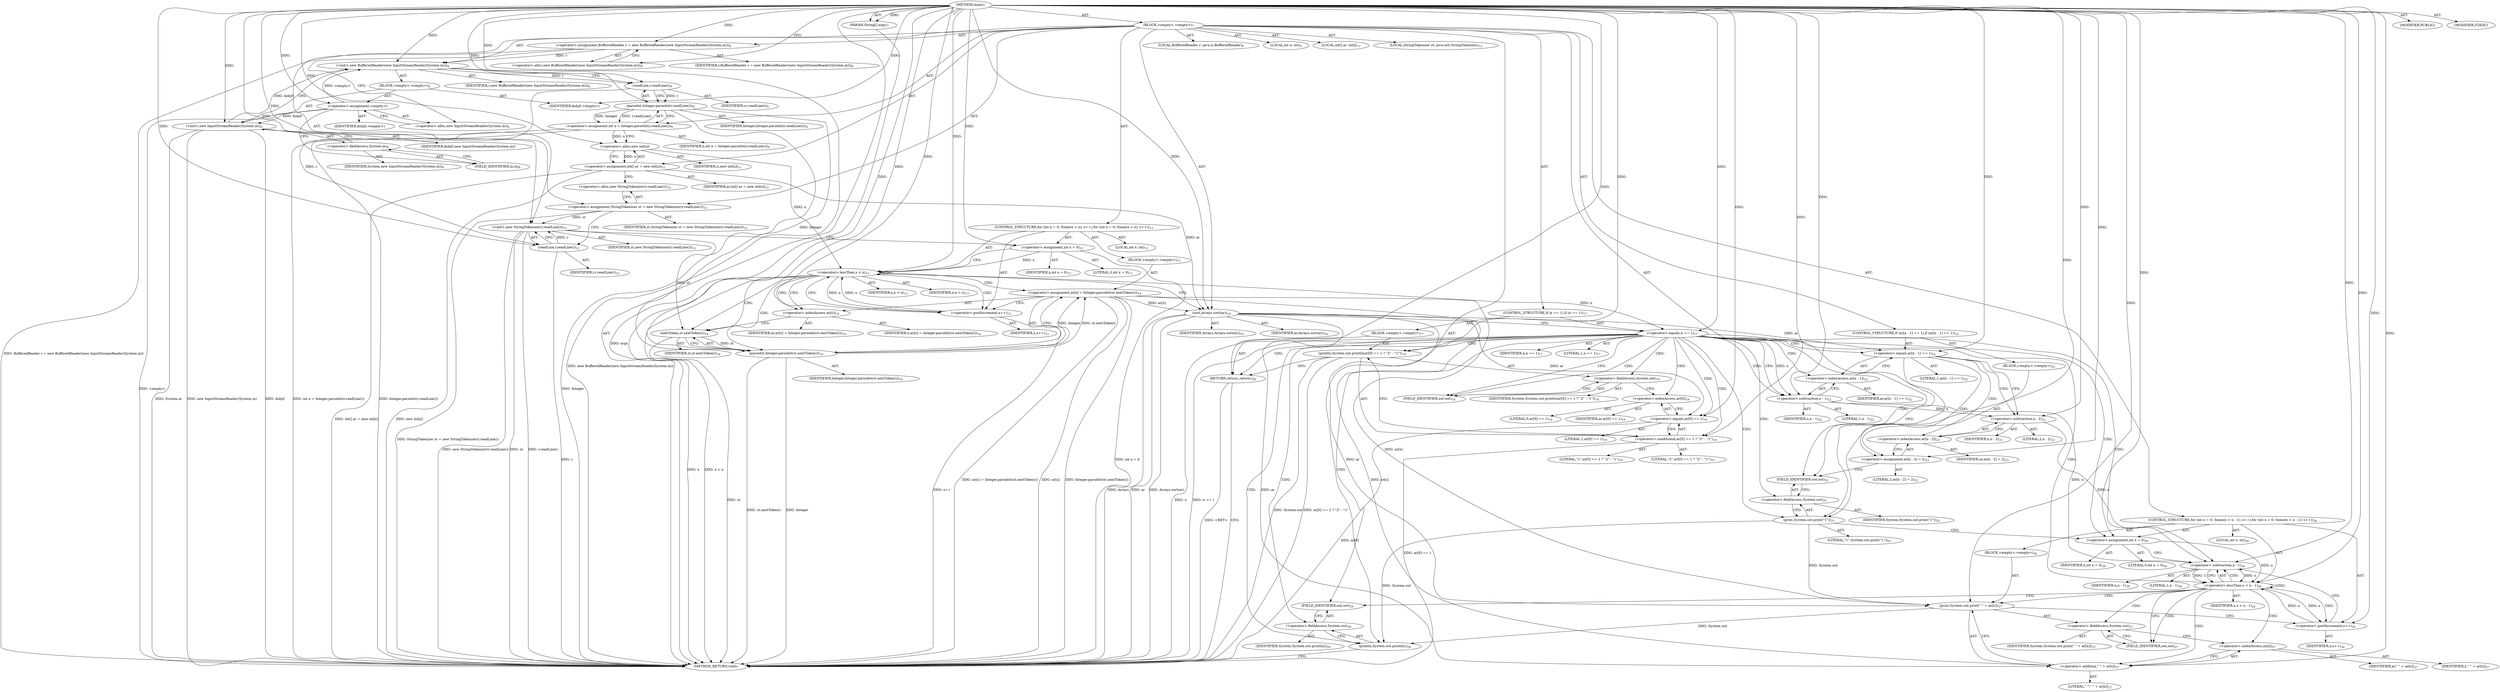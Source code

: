 digraph "main" {  
"21" [label = <(METHOD,main)<SUB>7</SUB>> ]
"22" [label = <(PARAM,String[] args)<SUB>7</SUB>> ]
"23" [label = <(BLOCK,&lt;empty&gt;,&lt;empty&gt;)<SUB>7</SUB>> ]
"4" [label = <(LOCAL,BufferedReader r: java.io.BufferedReader)<SUB>8</SUB>> ]
"24" [label = <(&lt;operator&gt;.assignment,BufferedReader r = new BufferedReader(new InputStreamReader(System.in)))<SUB>8</SUB>> ]
"25" [label = <(IDENTIFIER,r,BufferedReader r = new BufferedReader(new InputStreamReader(System.in)))<SUB>8</SUB>> ]
"26" [label = <(&lt;operator&gt;.alloc,new BufferedReader(new InputStreamReader(System.in)))<SUB>8</SUB>> ]
"27" [label = <(&lt;init&gt;,new BufferedReader(new InputStreamReader(System.in)))<SUB>8</SUB>> ]
"3" [label = <(IDENTIFIER,r,new BufferedReader(new InputStreamReader(System.in)))<SUB>8</SUB>> ]
"28" [label = <(BLOCK,&lt;empty&gt;,&lt;empty&gt;)<SUB>8</SUB>> ]
"29" [label = <(&lt;operator&gt;.assignment,&lt;empty&gt;)> ]
"30" [label = <(IDENTIFIER,$obj0,&lt;empty&gt;)> ]
"31" [label = <(&lt;operator&gt;.alloc,new InputStreamReader(System.in))<SUB>8</SUB>> ]
"32" [label = <(&lt;init&gt;,new InputStreamReader(System.in))<SUB>8</SUB>> ]
"33" [label = <(IDENTIFIER,$obj0,new InputStreamReader(System.in))> ]
"34" [label = <(&lt;operator&gt;.fieldAccess,System.in)<SUB>8</SUB>> ]
"35" [label = <(IDENTIFIER,System,new InputStreamReader(System.in))<SUB>8</SUB>> ]
"36" [label = <(FIELD_IDENTIFIER,in,in)<SUB>8</SUB>> ]
"37" [label = <(IDENTIFIER,$obj0,&lt;empty&gt;)> ]
"38" [label = <(LOCAL,int n: int)<SUB>9</SUB>> ]
"39" [label = <(&lt;operator&gt;.assignment,int n = Integer.parseInt(r.readLine()))<SUB>9</SUB>> ]
"40" [label = <(IDENTIFIER,n,int n = Integer.parseInt(r.readLine()))<SUB>9</SUB>> ]
"41" [label = <(parseInt,Integer.parseInt(r.readLine()))<SUB>9</SUB>> ]
"42" [label = <(IDENTIFIER,Integer,Integer.parseInt(r.readLine()))<SUB>9</SUB>> ]
"43" [label = <(readLine,r.readLine())<SUB>9</SUB>> ]
"44" [label = <(IDENTIFIER,r,r.readLine())<SUB>9</SUB>> ]
"45" [label = <(LOCAL,int[] ar: int[])<SUB>11</SUB>> ]
"46" [label = <(&lt;operator&gt;.assignment,int[] ar = new int[n])<SUB>11</SUB>> ]
"47" [label = <(IDENTIFIER,ar,int[] ar = new int[n])<SUB>11</SUB>> ]
"48" [label = <(&lt;operator&gt;.alloc,new int[n])> ]
"49" [label = <(IDENTIFIER,n,new int[n])<SUB>11</SUB>> ]
"6" [label = <(LOCAL,StringTokenizer st: java.util.StringTokenizer)<SUB>12</SUB>> ]
"50" [label = <(&lt;operator&gt;.assignment,StringTokenizer st = new StringTokenizer(r.readLine()))<SUB>12</SUB>> ]
"51" [label = <(IDENTIFIER,st,StringTokenizer st = new StringTokenizer(r.readLine()))<SUB>12</SUB>> ]
"52" [label = <(&lt;operator&gt;.alloc,new StringTokenizer(r.readLine()))<SUB>12</SUB>> ]
"53" [label = <(&lt;init&gt;,new StringTokenizer(r.readLine()))<SUB>12</SUB>> ]
"5" [label = <(IDENTIFIER,st,new StringTokenizer(r.readLine()))<SUB>12</SUB>> ]
"54" [label = <(readLine,r.readLine())<SUB>12</SUB>> ]
"55" [label = <(IDENTIFIER,r,r.readLine())<SUB>12</SUB>> ]
"56" [label = <(CONTROL_STRUCTURE,for (int x = 0; Some(x &lt; n); x++),for (int x = 0; Some(x &lt; n); x++))<SUB>13</SUB>> ]
"57" [label = <(LOCAL,int x: int)<SUB>13</SUB>> ]
"58" [label = <(&lt;operator&gt;.assignment,int x = 0)<SUB>13</SUB>> ]
"59" [label = <(IDENTIFIER,x,int x = 0)<SUB>13</SUB>> ]
"60" [label = <(LITERAL,0,int x = 0)<SUB>13</SUB>> ]
"61" [label = <(&lt;operator&gt;.lessThan,x &lt; n)<SUB>13</SUB>> ]
"62" [label = <(IDENTIFIER,x,x &lt; n)<SUB>13</SUB>> ]
"63" [label = <(IDENTIFIER,n,x &lt; n)<SUB>13</SUB>> ]
"64" [label = <(&lt;operator&gt;.postIncrement,x++)<SUB>13</SUB>> ]
"65" [label = <(IDENTIFIER,x,x++)<SUB>13</SUB>> ]
"66" [label = <(BLOCK,&lt;empty&gt;,&lt;empty&gt;)<SUB>13</SUB>> ]
"67" [label = <(&lt;operator&gt;.assignment,ar[x] = Integer.parseInt(st.nextToken()))<SUB>14</SUB>> ]
"68" [label = <(&lt;operator&gt;.indexAccess,ar[x])<SUB>14</SUB>> ]
"69" [label = <(IDENTIFIER,ar,ar[x] = Integer.parseInt(st.nextToken()))<SUB>14</SUB>> ]
"70" [label = <(IDENTIFIER,x,ar[x] = Integer.parseInt(st.nextToken()))<SUB>14</SUB>> ]
"71" [label = <(parseInt,Integer.parseInt(st.nextToken()))<SUB>14</SUB>> ]
"72" [label = <(IDENTIFIER,Integer,Integer.parseInt(st.nextToken()))<SUB>14</SUB>> ]
"73" [label = <(nextToken,st.nextToken())<SUB>14</SUB>> ]
"74" [label = <(IDENTIFIER,st,st.nextToken())<SUB>14</SUB>> ]
"75" [label = <(sort,Arrays.sort(ar))<SUB>16</SUB>> ]
"76" [label = <(IDENTIFIER,Arrays,Arrays.sort(ar))<SUB>16</SUB>> ]
"77" [label = <(IDENTIFIER,ar,Arrays.sort(ar))<SUB>16</SUB>> ]
"78" [label = <(CONTROL_STRUCTURE,if (n == 1),if (n == 1))<SUB>17</SUB>> ]
"79" [label = <(&lt;operator&gt;.equals,n == 1)<SUB>17</SUB>> ]
"80" [label = <(IDENTIFIER,n,n == 1)<SUB>17</SUB>> ]
"81" [label = <(LITERAL,1,n == 1)<SUB>17</SUB>> ]
"82" [label = <(BLOCK,&lt;empty&gt;,&lt;empty&gt;)<SUB>17</SUB>> ]
"83" [label = <(println,System.out.println(ar[0] == 1 ? &quot;2&quot; : &quot;1&quot;))<SUB>19</SUB>> ]
"84" [label = <(&lt;operator&gt;.fieldAccess,System.out)<SUB>19</SUB>> ]
"85" [label = <(IDENTIFIER,System,System.out.println(ar[0] == 1 ? &quot;2&quot; : &quot;1&quot;))<SUB>19</SUB>> ]
"86" [label = <(FIELD_IDENTIFIER,out,out)<SUB>19</SUB>> ]
"87" [label = <(&lt;operator&gt;.conditional,ar[0] == 1 ? &quot;2&quot; : &quot;1&quot;)<SUB>19</SUB>> ]
"88" [label = <(&lt;operator&gt;.equals,ar[0] == 1)<SUB>19</SUB>> ]
"89" [label = <(&lt;operator&gt;.indexAccess,ar[0])<SUB>19</SUB>> ]
"90" [label = <(IDENTIFIER,ar,ar[0] == 1)<SUB>19</SUB>> ]
"91" [label = <(LITERAL,0,ar[0] == 1)<SUB>19</SUB>> ]
"92" [label = <(LITERAL,1,ar[0] == 1)<SUB>19</SUB>> ]
"93" [label = <(LITERAL,&quot;2&quot;,ar[0] == 1 ? &quot;2&quot; : &quot;1&quot;)<SUB>19</SUB>> ]
"94" [label = <(LITERAL,&quot;1&quot;,ar[0] == 1 ? &quot;2&quot; : &quot;1&quot;)<SUB>19</SUB>> ]
"95" [label = <(RETURN,return;,return;)<SUB>20</SUB>> ]
"96" [label = <(CONTROL_STRUCTURE,if (ar[n - 1] == 1),if (ar[n - 1] == 1))<SUB>22</SUB>> ]
"97" [label = <(&lt;operator&gt;.equals,ar[n - 1] == 1)<SUB>22</SUB>> ]
"98" [label = <(&lt;operator&gt;.indexAccess,ar[n - 1])<SUB>22</SUB>> ]
"99" [label = <(IDENTIFIER,ar,ar[n - 1] == 1)<SUB>22</SUB>> ]
"100" [label = <(&lt;operator&gt;.subtraction,n - 1)<SUB>22</SUB>> ]
"101" [label = <(IDENTIFIER,n,n - 1)<SUB>22</SUB>> ]
"102" [label = <(LITERAL,1,n - 1)<SUB>22</SUB>> ]
"103" [label = <(LITERAL,1,ar[n - 1] == 1)<SUB>22</SUB>> ]
"104" [label = <(BLOCK,&lt;empty&gt;,&lt;empty&gt;)<SUB>22</SUB>> ]
"105" [label = <(&lt;operator&gt;.assignment,ar[n - 2] = 2)<SUB>23</SUB>> ]
"106" [label = <(&lt;operator&gt;.indexAccess,ar[n - 2])<SUB>23</SUB>> ]
"107" [label = <(IDENTIFIER,ar,ar[n - 2] = 2)<SUB>23</SUB>> ]
"108" [label = <(&lt;operator&gt;.subtraction,n - 2)<SUB>23</SUB>> ]
"109" [label = <(IDENTIFIER,n,n - 2)<SUB>23</SUB>> ]
"110" [label = <(LITERAL,2,n - 2)<SUB>23</SUB>> ]
"111" [label = <(LITERAL,2,ar[n - 2] = 2)<SUB>23</SUB>> ]
"112" [label = <(print,System.out.print(&quot;1&quot;))<SUB>25</SUB>> ]
"113" [label = <(&lt;operator&gt;.fieldAccess,System.out)<SUB>25</SUB>> ]
"114" [label = <(IDENTIFIER,System,System.out.print(&quot;1&quot;))<SUB>25</SUB>> ]
"115" [label = <(FIELD_IDENTIFIER,out,out)<SUB>25</SUB>> ]
"116" [label = <(LITERAL,&quot;1&quot;,System.out.print(&quot;1&quot;))<SUB>25</SUB>> ]
"117" [label = <(CONTROL_STRUCTURE,for (int x = 0; Some(x &lt; n - 1); x++),for (int x = 0; Some(x &lt; n - 1); x++))<SUB>26</SUB>> ]
"118" [label = <(LOCAL,int x: int)<SUB>26</SUB>> ]
"119" [label = <(&lt;operator&gt;.assignment,int x = 0)<SUB>26</SUB>> ]
"120" [label = <(IDENTIFIER,x,int x = 0)<SUB>26</SUB>> ]
"121" [label = <(LITERAL,0,int x = 0)<SUB>26</SUB>> ]
"122" [label = <(&lt;operator&gt;.lessThan,x &lt; n - 1)<SUB>26</SUB>> ]
"123" [label = <(IDENTIFIER,x,x &lt; n - 1)<SUB>26</SUB>> ]
"124" [label = <(&lt;operator&gt;.subtraction,n - 1)<SUB>26</SUB>> ]
"125" [label = <(IDENTIFIER,n,n - 1)<SUB>26</SUB>> ]
"126" [label = <(LITERAL,1,n - 1)<SUB>26</SUB>> ]
"127" [label = <(&lt;operator&gt;.postIncrement,x++)<SUB>26</SUB>> ]
"128" [label = <(IDENTIFIER,x,x++)<SUB>26</SUB>> ]
"129" [label = <(BLOCK,&lt;empty&gt;,&lt;empty&gt;)<SUB>26</SUB>> ]
"130" [label = <(print,System.out.print(&quot; &quot; + ar[x]))<SUB>27</SUB>> ]
"131" [label = <(&lt;operator&gt;.fieldAccess,System.out)<SUB>27</SUB>> ]
"132" [label = <(IDENTIFIER,System,System.out.print(&quot; &quot; + ar[x]))<SUB>27</SUB>> ]
"133" [label = <(FIELD_IDENTIFIER,out,out)<SUB>27</SUB>> ]
"134" [label = <(&lt;operator&gt;.addition,&quot; &quot; + ar[x])<SUB>27</SUB>> ]
"135" [label = <(LITERAL,&quot; &quot;,&quot; &quot; + ar[x])<SUB>27</SUB>> ]
"136" [label = <(&lt;operator&gt;.indexAccess,ar[x])<SUB>27</SUB>> ]
"137" [label = <(IDENTIFIER,ar,&quot; &quot; + ar[x])<SUB>27</SUB>> ]
"138" [label = <(IDENTIFIER,x,&quot; &quot; + ar[x])<SUB>27</SUB>> ]
"139" [label = <(println,System.out.println())<SUB>29</SUB>> ]
"140" [label = <(&lt;operator&gt;.fieldAccess,System.out)<SUB>29</SUB>> ]
"141" [label = <(IDENTIFIER,System,System.out.println())<SUB>29</SUB>> ]
"142" [label = <(FIELD_IDENTIFIER,out,out)<SUB>29</SUB>> ]
"143" [label = <(MODIFIER,PUBLIC)> ]
"144" [label = <(MODIFIER,STATIC)> ]
"145" [label = <(METHOD_RETURN,void)<SUB>7</SUB>> ]
  "21" -> "22"  [ label = "AST: "] 
  "21" -> "23"  [ label = "AST: "] 
  "21" -> "143"  [ label = "AST: "] 
  "21" -> "144"  [ label = "AST: "] 
  "21" -> "145"  [ label = "AST: "] 
  "23" -> "4"  [ label = "AST: "] 
  "23" -> "24"  [ label = "AST: "] 
  "23" -> "27"  [ label = "AST: "] 
  "23" -> "38"  [ label = "AST: "] 
  "23" -> "39"  [ label = "AST: "] 
  "23" -> "45"  [ label = "AST: "] 
  "23" -> "46"  [ label = "AST: "] 
  "23" -> "6"  [ label = "AST: "] 
  "23" -> "50"  [ label = "AST: "] 
  "23" -> "53"  [ label = "AST: "] 
  "23" -> "56"  [ label = "AST: "] 
  "23" -> "75"  [ label = "AST: "] 
  "23" -> "78"  [ label = "AST: "] 
  "23" -> "96"  [ label = "AST: "] 
  "23" -> "112"  [ label = "AST: "] 
  "23" -> "117"  [ label = "AST: "] 
  "23" -> "139"  [ label = "AST: "] 
  "24" -> "25"  [ label = "AST: "] 
  "24" -> "26"  [ label = "AST: "] 
  "27" -> "3"  [ label = "AST: "] 
  "27" -> "28"  [ label = "AST: "] 
  "28" -> "29"  [ label = "AST: "] 
  "28" -> "32"  [ label = "AST: "] 
  "28" -> "37"  [ label = "AST: "] 
  "29" -> "30"  [ label = "AST: "] 
  "29" -> "31"  [ label = "AST: "] 
  "32" -> "33"  [ label = "AST: "] 
  "32" -> "34"  [ label = "AST: "] 
  "34" -> "35"  [ label = "AST: "] 
  "34" -> "36"  [ label = "AST: "] 
  "39" -> "40"  [ label = "AST: "] 
  "39" -> "41"  [ label = "AST: "] 
  "41" -> "42"  [ label = "AST: "] 
  "41" -> "43"  [ label = "AST: "] 
  "43" -> "44"  [ label = "AST: "] 
  "46" -> "47"  [ label = "AST: "] 
  "46" -> "48"  [ label = "AST: "] 
  "48" -> "49"  [ label = "AST: "] 
  "50" -> "51"  [ label = "AST: "] 
  "50" -> "52"  [ label = "AST: "] 
  "53" -> "5"  [ label = "AST: "] 
  "53" -> "54"  [ label = "AST: "] 
  "54" -> "55"  [ label = "AST: "] 
  "56" -> "57"  [ label = "AST: "] 
  "56" -> "58"  [ label = "AST: "] 
  "56" -> "61"  [ label = "AST: "] 
  "56" -> "64"  [ label = "AST: "] 
  "56" -> "66"  [ label = "AST: "] 
  "58" -> "59"  [ label = "AST: "] 
  "58" -> "60"  [ label = "AST: "] 
  "61" -> "62"  [ label = "AST: "] 
  "61" -> "63"  [ label = "AST: "] 
  "64" -> "65"  [ label = "AST: "] 
  "66" -> "67"  [ label = "AST: "] 
  "67" -> "68"  [ label = "AST: "] 
  "67" -> "71"  [ label = "AST: "] 
  "68" -> "69"  [ label = "AST: "] 
  "68" -> "70"  [ label = "AST: "] 
  "71" -> "72"  [ label = "AST: "] 
  "71" -> "73"  [ label = "AST: "] 
  "73" -> "74"  [ label = "AST: "] 
  "75" -> "76"  [ label = "AST: "] 
  "75" -> "77"  [ label = "AST: "] 
  "78" -> "79"  [ label = "AST: "] 
  "78" -> "82"  [ label = "AST: "] 
  "79" -> "80"  [ label = "AST: "] 
  "79" -> "81"  [ label = "AST: "] 
  "82" -> "83"  [ label = "AST: "] 
  "82" -> "95"  [ label = "AST: "] 
  "83" -> "84"  [ label = "AST: "] 
  "83" -> "87"  [ label = "AST: "] 
  "84" -> "85"  [ label = "AST: "] 
  "84" -> "86"  [ label = "AST: "] 
  "87" -> "88"  [ label = "AST: "] 
  "87" -> "93"  [ label = "AST: "] 
  "87" -> "94"  [ label = "AST: "] 
  "88" -> "89"  [ label = "AST: "] 
  "88" -> "92"  [ label = "AST: "] 
  "89" -> "90"  [ label = "AST: "] 
  "89" -> "91"  [ label = "AST: "] 
  "96" -> "97"  [ label = "AST: "] 
  "96" -> "104"  [ label = "AST: "] 
  "97" -> "98"  [ label = "AST: "] 
  "97" -> "103"  [ label = "AST: "] 
  "98" -> "99"  [ label = "AST: "] 
  "98" -> "100"  [ label = "AST: "] 
  "100" -> "101"  [ label = "AST: "] 
  "100" -> "102"  [ label = "AST: "] 
  "104" -> "105"  [ label = "AST: "] 
  "105" -> "106"  [ label = "AST: "] 
  "105" -> "111"  [ label = "AST: "] 
  "106" -> "107"  [ label = "AST: "] 
  "106" -> "108"  [ label = "AST: "] 
  "108" -> "109"  [ label = "AST: "] 
  "108" -> "110"  [ label = "AST: "] 
  "112" -> "113"  [ label = "AST: "] 
  "112" -> "116"  [ label = "AST: "] 
  "113" -> "114"  [ label = "AST: "] 
  "113" -> "115"  [ label = "AST: "] 
  "117" -> "118"  [ label = "AST: "] 
  "117" -> "119"  [ label = "AST: "] 
  "117" -> "122"  [ label = "AST: "] 
  "117" -> "127"  [ label = "AST: "] 
  "117" -> "129"  [ label = "AST: "] 
  "119" -> "120"  [ label = "AST: "] 
  "119" -> "121"  [ label = "AST: "] 
  "122" -> "123"  [ label = "AST: "] 
  "122" -> "124"  [ label = "AST: "] 
  "124" -> "125"  [ label = "AST: "] 
  "124" -> "126"  [ label = "AST: "] 
  "127" -> "128"  [ label = "AST: "] 
  "129" -> "130"  [ label = "AST: "] 
  "130" -> "131"  [ label = "AST: "] 
  "130" -> "134"  [ label = "AST: "] 
  "131" -> "132"  [ label = "AST: "] 
  "131" -> "133"  [ label = "AST: "] 
  "134" -> "135"  [ label = "AST: "] 
  "134" -> "136"  [ label = "AST: "] 
  "136" -> "137"  [ label = "AST: "] 
  "136" -> "138"  [ label = "AST: "] 
  "139" -> "140"  [ label = "AST: "] 
  "140" -> "141"  [ label = "AST: "] 
  "140" -> "142"  [ label = "AST: "] 
  "24" -> "31"  [ label = "CFG: "] 
  "27" -> "43"  [ label = "CFG: "] 
  "39" -> "48"  [ label = "CFG: "] 
  "46" -> "52"  [ label = "CFG: "] 
  "50" -> "54"  [ label = "CFG: "] 
  "53" -> "58"  [ label = "CFG: "] 
  "75" -> "79"  [ label = "CFG: "] 
  "112" -> "119"  [ label = "CFG: "] 
  "139" -> "145"  [ label = "CFG: "] 
  "26" -> "24"  [ label = "CFG: "] 
  "41" -> "39"  [ label = "CFG: "] 
  "48" -> "46"  [ label = "CFG: "] 
  "52" -> "50"  [ label = "CFG: "] 
  "54" -> "53"  [ label = "CFG: "] 
  "58" -> "61"  [ label = "CFG: "] 
  "61" -> "68"  [ label = "CFG: "] 
  "61" -> "75"  [ label = "CFG: "] 
  "64" -> "61"  [ label = "CFG: "] 
  "79" -> "86"  [ label = "CFG: "] 
  "79" -> "100"  [ label = "CFG: "] 
  "97" -> "108"  [ label = "CFG: "] 
  "97" -> "115"  [ label = "CFG: "] 
  "113" -> "112"  [ label = "CFG: "] 
  "119" -> "124"  [ label = "CFG: "] 
  "122" -> "133"  [ label = "CFG: "] 
  "122" -> "142"  [ label = "CFG: "] 
  "127" -> "124"  [ label = "CFG: "] 
  "140" -> "139"  [ label = "CFG: "] 
  "29" -> "36"  [ label = "CFG: "] 
  "32" -> "27"  [ label = "CFG: "] 
  "43" -> "41"  [ label = "CFG: "] 
  "67" -> "64"  [ label = "CFG: "] 
  "83" -> "95"  [ label = "CFG: "] 
  "95" -> "145"  [ label = "CFG: "] 
  "98" -> "97"  [ label = "CFG: "] 
  "105" -> "115"  [ label = "CFG: "] 
  "115" -> "113"  [ label = "CFG: "] 
  "124" -> "122"  [ label = "CFG: "] 
  "130" -> "127"  [ label = "CFG: "] 
  "142" -> "140"  [ label = "CFG: "] 
  "31" -> "29"  [ label = "CFG: "] 
  "34" -> "32"  [ label = "CFG: "] 
  "68" -> "73"  [ label = "CFG: "] 
  "71" -> "67"  [ label = "CFG: "] 
  "84" -> "89"  [ label = "CFG: "] 
  "87" -> "83"  [ label = "CFG: "] 
  "100" -> "98"  [ label = "CFG: "] 
  "106" -> "105"  [ label = "CFG: "] 
  "131" -> "136"  [ label = "CFG: "] 
  "134" -> "130"  [ label = "CFG: "] 
  "36" -> "34"  [ label = "CFG: "] 
  "73" -> "71"  [ label = "CFG: "] 
  "86" -> "84"  [ label = "CFG: "] 
  "88" -> "87"  [ label = "CFG: "] 
  "108" -> "106"  [ label = "CFG: "] 
  "133" -> "131"  [ label = "CFG: "] 
  "136" -> "134"  [ label = "CFG: "] 
  "89" -> "88"  [ label = "CFG: "] 
  "21" -> "26"  [ label = "CFG: "] 
  "95" -> "145"  [ label = "DDG: &lt;RET&gt;"] 
  "22" -> "145"  [ label = "DDG: args"] 
  "24" -> "145"  [ label = "DDG: BufferedReader r = new BufferedReader(new InputStreamReader(System.in))"] 
  "29" -> "145"  [ label = "DDG: &lt;empty&gt;"] 
  "32" -> "145"  [ label = "DDG: $obj0"] 
  "32" -> "145"  [ label = "DDG: System.in"] 
  "32" -> "145"  [ label = "DDG: new InputStreamReader(System.in)"] 
  "27" -> "145"  [ label = "DDG: new BufferedReader(new InputStreamReader(System.in))"] 
  "41" -> "145"  [ label = "DDG: Integer"] 
  "39" -> "145"  [ label = "DDG: Integer.parseInt(r.readLine())"] 
  "39" -> "145"  [ label = "DDG: int n = Integer.parseInt(r.readLine())"] 
  "46" -> "145"  [ label = "DDG: new int[n]"] 
  "46" -> "145"  [ label = "DDG: int[] ar = new int[n]"] 
  "50" -> "145"  [ label = "DDG: StringTokenizer st = new StringTokenizer(r.readLine())"] 
  "53" -> "145"  [ label = "DDG: st"] 
  "54" -> "145"  [ label = "DDG: r"] 
  "53" -> "145"  [ label = "DDG: r.readLine()"] 
  "53" -> "145"  [ label = "DDG: new StringTokenizer(r.readLine())"] 
  "58" -> "145"  [ label = "DDG: int x = 0"] 
  "61" -> "145"  [ label = "DDG: x"] 
  "61" -> "145"  [ label = "DDG: x &lt; n"] 
  "75" -> "145"  [ label = "DDG: ar"] 
  "75" -> "145"  [ label = "DDG: Arrays.sort(ar)"] 
  "79" -> "145"  [ label = "DDG: n"] 
  "79" -> "145"  [ label = "DDG: n == 1"] 
  "83" -> "145"  [ label = "DDG: System.out"] 
  "88" -> "145"  [ label = "DDG: ar[0]"] 
  "87" -> "145"  [ label = "DDG: ar[0] == 1"] 
  "83" -> "145"  [ label = "DDG: ar[0] == 1 ? &quot;2&quot; : &quot;1&quot;"] 
  "67" -> "145"  [ label = "DDG: ar[x]"] 
  "71" -> "145"  [ label = "DDG: Integer"] 
  "73" -> "145"  [ label = "DDG: st"] 
  "71" -> "145"  [ label = "DDG: st.nextToken()"] 
  "67" -> "145"  [ label = "DDG: Integer.parseInt(st.nextToken())"] 
  "67" -> "145"  [ label = "DDG: ar[x] = Integer.parseInt(st.nextToken())"] 
  "64" -> "145"  [ label = "DDG: x++"] 
  "75" -> "145"  [ label = "DDG: Arrays"] 
  "21" -> "22"  [ label = "DDG: "] 
  "21" -> "24"  [ label = "DDG: "] 
  "41" -> "39"  [ label = "DDG: Integer"] 
  "41" -> "39"  [ label = "DDG: r.readLine()"] 
  "48" -> "46"  [ label = "DDG: n"] 
  "21" -> "50"  [ label = "DDG: "] 
  "24" -> "27"  [ label = "DDG: r"] 
  "21" -> "27"  [ label = "DDG: "] 
  "29" -> "27"  [ label = "DDG: &lt;empty&gt;"] 
  "32" -> "27"  [ label = "DDG: $obj0"] 
  "50" -> "53"  [ label = "DDG: st"] 
  "21" -> "53"  [ label = "DDG: "] 
  "54" -> "53"  [ label = "DDG: r"] 
  "21" -> "58"  [ label = "DDG: "] 
  "21" -> "75"  [ label = "DDG: "] 
  "46" -> "75"  [ label = "DDG: ar"] 
  "67" -> "75"  [ label = "DDG: ar[x]"] 
  "21" -> "112"  [ label = "DDG: "] 
  "21" -> "119"  [ label = "DDG: "] 
  "112" -> "139"  [ label = "DDG: System.out"] 
  "130" -> "139"  [ label = "DDG: System.out"] 
  "21" -> "29"  [ label = "DDG: "] 
  "21" -> "37"  [ label = "DDG: "] 
  "21" -> "41"  [ label = "DDG: "] 
  "43" -> "41"  [ label = "DDG: r"] 
  "39" -> "48"  [ label = "DDG: n"] 
  "21" -> "48"  [ label = "DDG: "] 
  "43" -> "54"  [ label = "DDG: r"] 
  "21" -> "54"  [ label = "DDG: "] 
  "58" -> "61"  [ label = "DDG: x"] 
  "64" -> "61"  [ label = "DDG: x"] 
  "21" -> "61"  [ label = "DDG: "] 
  "48" -> "61"  [ label = "DDG: n"] 
  "61" -> "64"  [ label = "DDG: x"] 
  "21" -> "64"  [ label = "DDG: "] 
  "71" -> "67"  [ label = "DDG: Integer"] 
  "71" -> "67"  [ label = "DDG: st.nextToken()"] 
  "61" -> "79"  [ label = "DDG: n"] 
  "21" -> "79"  [ label = "DDG: "] 
  "21" -> "95"  [ label = "DDG: "] 
  "75" -> "97"  [ label = "DDG: ar"] 
  "21" -> "97"  [ label = "DDG: "] 
  "21" -> "105"  [ label = "DDG: "] 
  "119" -> "122"  [ label = "DDG: x"] 
  "127" -> "122"  [ label = "DDG: x"] 
  "21" -> "122"  [ label = "DDG: "] 
  "124" -> "122"  [ label = "DDG: n"] 
  "124" -> "122"  [ label = "DDG: 1"] 
  "122" -> "127"  [ label = "DDG: x"] 
  "21" -> "127"  [ label = "DDG: "] 
  "29" -> "32"  [ label = "DDG: $obj0"] 
  "21" -> "32"  [ label = "DDG: "] 
  "27" -> "43"  [ label = "DDG: r"] 
  "21" -> "43"  [ label = "DDG: "] 
  "21" -> "83"  [ label = "DDG: "] 
  "100" -> "124"  [ label = "DDG: n"] 
  "108" -> "124"  [ label = "DDG: n"] 
  "21" -> "124"  [ label = "DDG: "] 
  "112" -> "130"  [ label = "DDG: System.out"] 
  "21" -> "130"  [ label = "DDG: "] 
  "75" -> "130"  [ label = "DDG: ar"] 
  "67" -> "130"  [ label = "DDG: ar[x]"] 
  "41" -> "71"  [ label = "DDG: Integer"] 
  "21" -> "71"  [ label = "DDG: "] 
  "73" -> "71"  [ label = "DDG: st"] 
  "21" -> "87"  [ label = "DDG: "] 
  "79" -> "100"  [ label = "DDG: n"] 
  "21" -> "100"  [ label = "DDG: "] 
  "21" -> "134"  [ label = "DDG: "] 
  "75" -> "134"  [ label = "DDG: ar"] 
  "67" -> "134"  [ label = "DDG: ar[x]"] 
  "53" -> "73"  [ label = "DDG: st"] 
  "21" -> "73"  [ label = "DDG: "] 
  "75" -> "88"  [ label = "DDG: ar"] 
  "21" -> "88"  [ label = "DDG: "] 
  "100" -> "108"  [ label = "DDG: n"] 
  "21" -> "108"  [ label = "DDG: "] 
  "61" -> "68"  [ label = "CDG: "] 
  "61" -> "73"  [ label = "CDG: "] 
  "61" -> "64"  [ label = "CDG: "] 
  "61" -> "67"  [ label = "CDG: "] 
  "61" -> "61"  [ label = "CDG: "] 
  "61" -> "71"  [ label = "CDG: "] 
  "79" -> "115"  [ label = "CDG: "] 
  "79" -> "89"  [ label = "CDG: "] 
  "79" -> "98"  [ label = "CDG: "] 
  "79" -> "113"  [ label = "CDG: "] 
  "79" -> "122"  [ label = "CDG: "] 
  "79" -> "84"  [ label = "CDG: "] 
  "79" -> "142"  [ label = "CDG: "] 
  "79" -> "119"  [ label = "CDG: "] 
  "79" -> "95"  [ label = "CDG: "] 
  "79" -> "87"  [ label = "CDG: "] 
  "79" -> "97"  [ label = "CDG: "] 
  "79" -> "112"  [ label = "CDG: "] 
  "79" -> "140"  [ label = "CDG: "] 
  "79" -> "83"  [ label = "CDG: "] 
  "79" -> "100"  [ label = "CDG: "] 
  "79" -> "88"  [ label = "CDG: "] 
  "79" -> "139"  [ label = "CDG: "] 
  "79" -> "124"  [ label = "CDG: "] 
  "79" -> "86"  [ label = "CDG: "] 
  "97" -> "106"  [ label = "CDG: "] 
  "97" -> "105"  [ label = "CDG: "] 
  "97" -> "108"  [ label = "CDG: "] 
  "122" -> "136"  [ label = "CDG: "] 
  "122" -> "122"  [ label = "CDG: "] 
  "122" -> "131"  [ label = "CDG: "] 
  "122" -> "134"  [ label = "CDG: "] 
  "122" -> "130"  [ label = "CDG: "] 
  "122" -> "127"  [ label = "CDG: "] 
  "122" -> "124"  [ label = "CDG: "] 
  "122" -> "133"  [ label = "CDG: "] 
}
